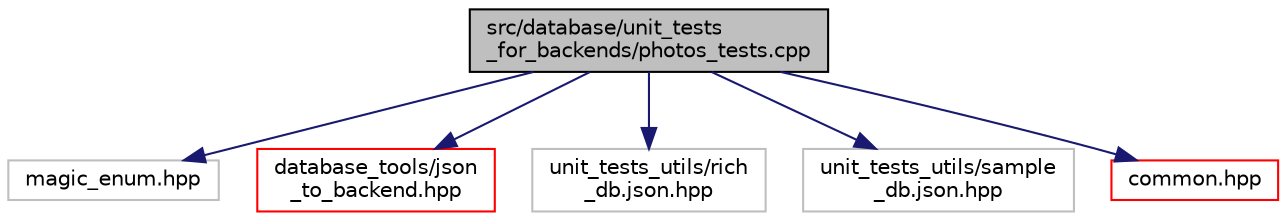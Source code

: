 digraph "src/database/unit_tests_for_backends/photos_tests.cpp"
{
 // LATEX_PDF_SIZE
  edge [fontname="Helvetica",fontsize="10",labelfontname="Helvetica",labelfontsize="10"];
  node [fontname="Helvetica",fontsize="10",shape=record];
  Node1 [label="src/database/unit_tests\l_for_backends/photos_tests.cpp",height=0.2,width=0.4,color="black", fillcolor="grey75", style="filled", fontcolor="black",tooltip=" "];
  Node1 -> Node2 [color="midnightblue",fontsize="10",style="solid",fontname="Helvetica"];
  Node2 [label="magic_enum.hpp",height=0.2,width=0.4,color="grey75", fillcolor="white", style="filled",tooltip=" "];
  Node1 -> Node3 [color="midnightblue",fontsize="10",style="solid",fontname="Helvetica"];
  Node3 [label="database_tools/json\l_to_backend.hpp",height=0.2,width=0.4,color="red", fillcolor="white", style="filled",URL="$json__to__backend_8hpp.html",tooltip=" "];
  Node1 -> Node29 [color="midnightblue",fontsize="10",style="solid",fontname="Helvetica"];
  Node29 [label="unit_tests_utils/rich\l_db.json.hpp",height=0.2,width=0.4,color="grey75", fillcolor="white", style="filled",tooltip=" "];
  Node1 -> Node30 [color="midnightblue",fontsize="10",style="solid",fontname="Helvetica"];
  Node30 [label="unit_tests_utils/sample\l_db.json.hpp",height=0.2,width=0.4,color="grey75", fillcolor="white", style="filled",tooltip=" "];
  Node1 -> Node31 [color="midnightblue",fontsize="10",style="solid",fontname="Helvetica"];
  Node31 [label="common.hpp",height=0.2,width=0.4,color="red", fillcolor="white", style="filled",URL="$common_8hpp.html",tooltip=" "];
}
